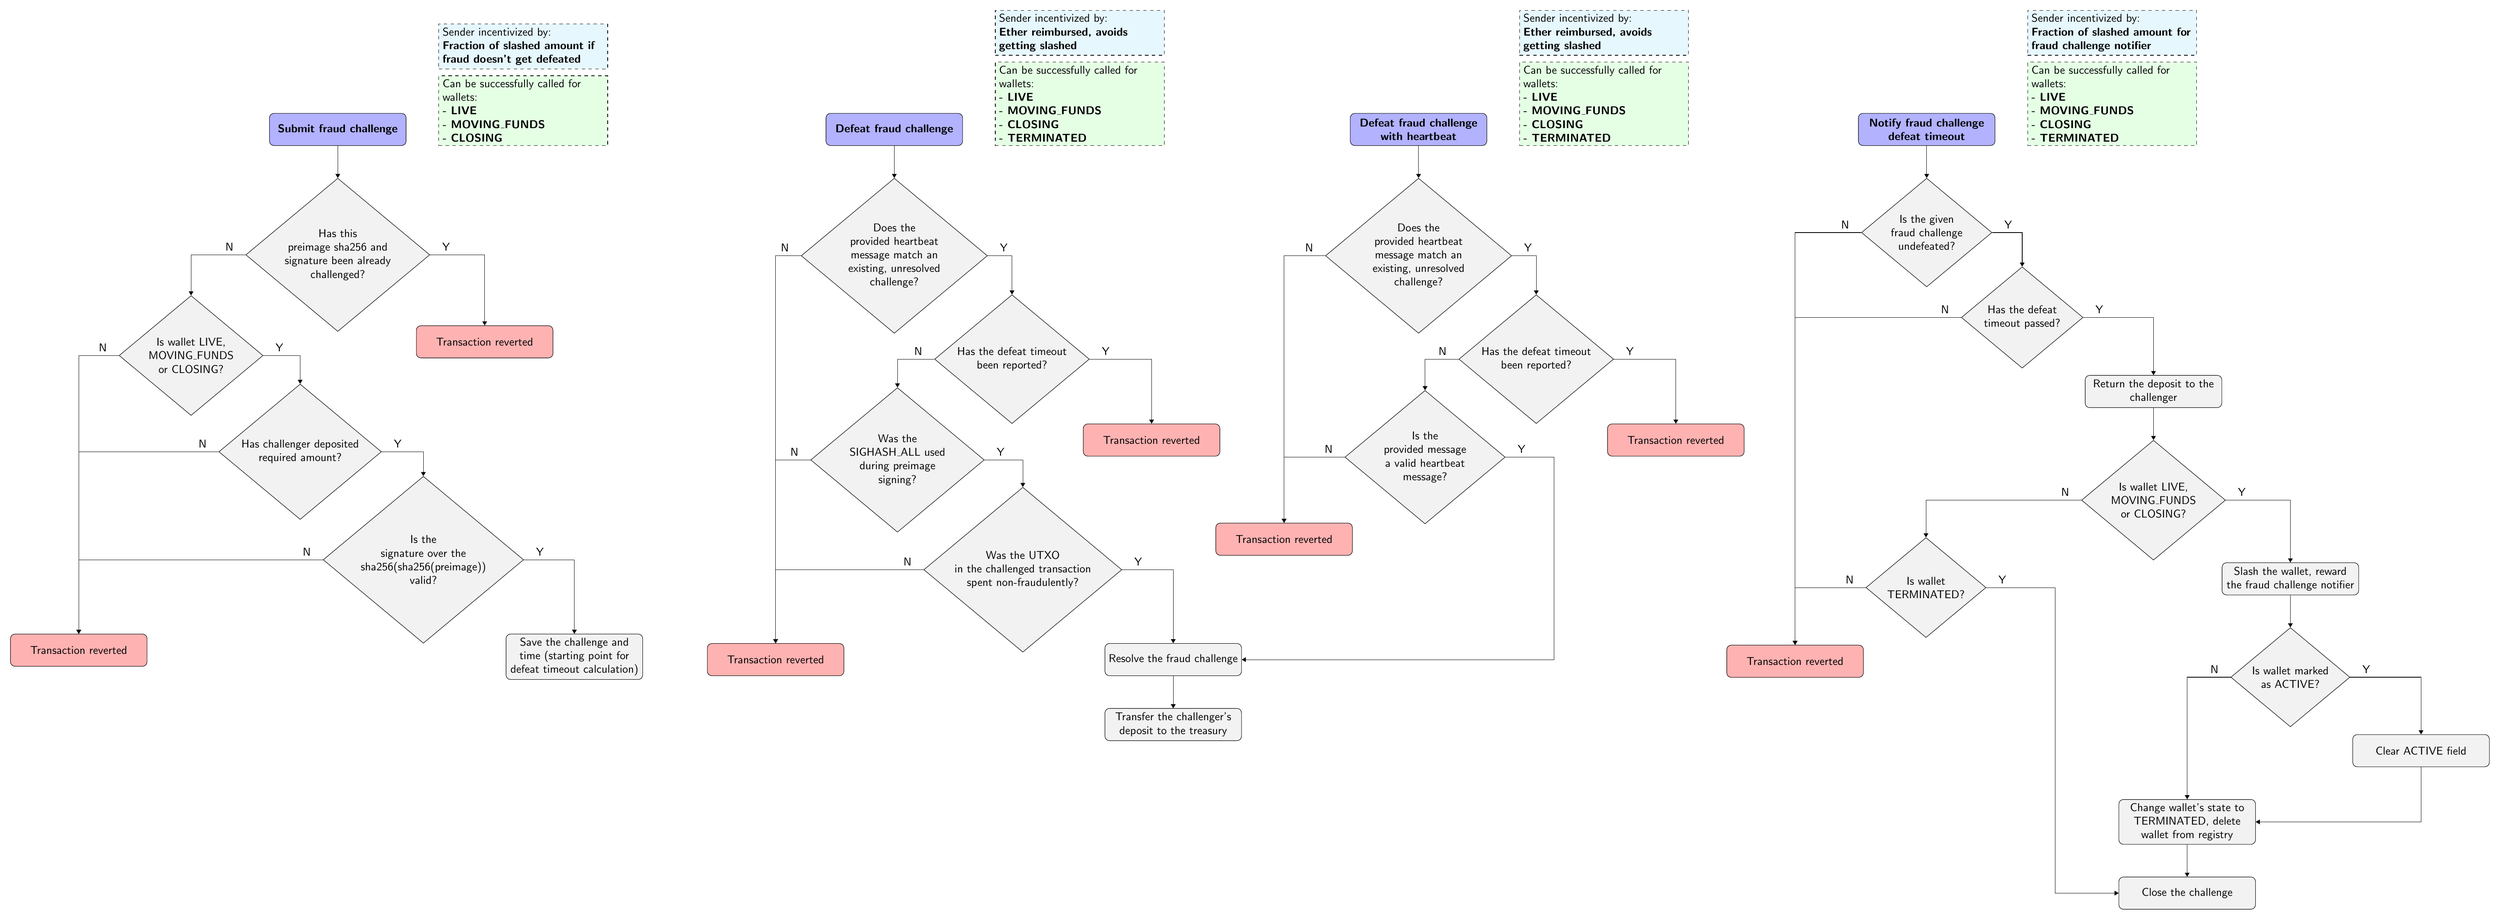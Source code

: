 % TIP: To generate `.pdf` file out of this `.tikz` file run:
% `pdflatex filename.tikz`.
% To install `pdflatex` on MacOS either run `brew install --cask mactex` (not
% recommended, downloads 4GB of data) or install `basictex` distribution plus
% needed packages (recommended, downloads only essential packages):
% ```
% brew install --cask basictex
% sudo tlmgr update --self
% sudo tlmgr install standalone
% sudo tlmgr install comment
% pdflatex <filename>.tikz
%```
% 
% To generate `.png` file out of `.pdf` on MacOS run:
% `convert -density 300 <filename>.pdf -resize 50% <filename>.png`.
% This requires installation of the `imagemagick` tool:
% `brew install imagemagick`.

\documentclass{standalone}%
\usepackage{tikz}%
\usetikzlibrary{positioning,shapes,arrows.meta,chains}%

% These commands are used to draw arrow labels
\newcommand{\yes}{node [auto, pos=0, xshift=5mm]{Y}}%
\newcommand{\no}{node [auto, swap, pos=0, xshift=-5mm]{N}}%

% We need layers to draw the background
\pgfdeclarelayer{background}%
\pgfsetlayers{background,main}%

\begin{document}%
\begin{tikzpicture}[
% Specify styles for nodes:
    base/.style = {rectangle, rounded corners, draw=black,
                   minimum width=4cm, minimum height=1cm,
                   text centered, text width=4cm, align=flush center},
   start/.style = {base, fill=blue!30},
  revert/.style = {base, fill=red!30},
  action/.style = {base, fill=black!5},
   check/.style = {diamond, aspect=1.2, draw=black, fill=black!5,
                   minimum width=1cm, align=center},
   note1/.style = {rectangle, draw, dashed, fill=green!10,
                   align=flush left, text width=5cm},
   note2/.style = {rectangle, draw, dashed, fill=cyan!10,
                   align=flush left, text width=5cm},
              > = Triangle,                  % defines the arrow tip style when `->` is used
           font = \sffamily,
]

% FRAUD CHALLENGE
% Nodes
\node[start]                                                     (fc_start)   {\textbf{Submit fraud challenge}};
\node[check, below=of fc_start]                                  (fc_check1)  {Has this\\ preimage sha256 and\\ signature been already\\ challenged?};
\node[revert, below right=of fc_check1]                          (fc_revert1) {Transaction reverted};
\node[check, below left=of fc_check1, xshift=-1cm]               (fc_check2)  {Is wallet LIVE,\\ MOVING\_FUNDS\\ or CLOSING?};
\node[check, below right=of fc_check2]                           (fc_check3)  {Has challenger deposited\\ required amount?};
\node[check, below right=of fc_check3]                           (fc_check4)  {Is the\\ signature over the\\ sha256(sha256(preimage))\\ valid?};
\node[revert, below left=of fc_check4, xshift=-6cm]              (fc_revert2) {Transaction reverted};
\node[action, below right=of fc_check4]                          (fc_action1) {Save the challenge and time (starting point for defeat timeout calculation)};
\node[note1, right=of fc_start.south east, anchor=south west]    (fc_note1)   {Can be successfully called for wallets:\\
                                                                               \textbf{- LIVE\\
                                                                               - MOVING\_FUNDS\\
                                                                               - CLOSING}};
\node[note2, above=of fc_note1.north, anchor=south, yshift=-8mm] (fc_note2)   {Sender incentivized by:\\ \textbf{Fraction of slashed amount if fraud doesn't get defeated}};

% Arrows
\draw[->] (fc_start)   -- (fc_check1);
\draw[->] (fc_check1)  -| (fc_check2)  \no;
\draw[->] (fc_check1)  -| (fc_revert1) \yes;
\draw[->] (fc_check2)  -| (fc_revert2) \no;
\draw[->] (fc_check2)  -| (fc_check3)  \yes;
\draw[->] (fc_check3)  -| (fc_revert2) \no;
\draw[->] (fc_check3)  -| (fc_check4)  \yes;
\draw[->] (fc_check4)  -| (fc_revert2) \no;
\draw[->] (fc_check4)  -| (fc_action1) \yes;


% DEFEAT FRAUD CHALLENGE
% Nodes
\node[start, right=of fc_start, xshift=120mm]                    (df_start)   {\textbf{Defeat fraud challenge}};
\node[check, below=of df_start]                                  (df_check1)  {Does the\\ provided heartbeat\\ message match an\\ existing, unresolved\\ challenge?};
\node[check, below right=of df_check1]                           (df_check2)  {Has the defeat timeout\\ been reported?};
\node[check, below left=of df_check2]                            (df_check3)  {Was the\\ SIGHASH\_ALL used\\ during preimage\\ signing?};
\node[revert, below right=of df_check2]                          (df_revert1) {Transaction reverted};
\node[check, below right=of df_check3]                           (df_check4)  {Was the UTXO\\ in the challenged transaction\\ spent non-fraudulently?};
\node[revert, below left=of df_check4, xshift=-3cm]                           (df_revert2) {Transaction reverted};
\node[action, below right=of df_check4]                          (df_action1) {Resolve the fraud challenge};
\node[action, below=of df_action1]                               (df_action2) {Transfer the challenger's deposit to the treasury};
\node[note1, right=of df_start.south east, anchor=south west]    (df_note1)   {Can be successfully called for wallets:\\ 
                                                                               \textbf{- LIVE\\
                                                                               - MOVING\_FUNDS\\
                                                                               - CLOSING\\
                                                                               - TERMINATED}};
\node[note2, above=of df_note1.north, anchor=south, yshift=-8mm] (df_note2)   {Sender incentivized by:\\ \textbf{Ether reimbursed, avoids getting slashed}};

% Arrows
\draw[->] (df_start)   -- (df_check1);
\draw[->] (df_check1)  -| (df_revert2) \no;
\draw[->] (df_check1)  -| (df_check2)  \yes;
\draw[->] (df_check2)  -| (df_check3)  \no;
\draw[->] (df_check2)  -| (df_revert1) \yes;
\draw[->] (df_check3)  -| (df_revert2) \no;
\draw[->] (df_check3)  -| (df_check4)  \yes;
\draw[->] (df_check4)  -| (df_revert2) \no;
\draw[->] (df_check4)  -| (df_action1) \yes;
\draw[->] (df_action1) -- (df_action2);


% DEFEAT FRAUD CHALLENGE WITH HEARTBEAT
% Nodes
\node[start, right=of df_start, xshift=110mm]                      (dfwt_start)   {\textbf{Defeat fraud challenge with heartbeat}};
\node[check, below=of dfwt_start]                                  (dfwt_check1)  {Does the\\ provided heartbeat\\ message match an\\ existing, unresolved\\ challenge?};
\node[check, below right=of dfwt_check1]                           (dfwt_check2)  {Has the defeat timeout\\ been reported?};
\node[check, below left=of dfwt_check2]                            (dfwt_check3)  {Is the\\ provided message\\ a valid heartbeat\\ message?};
\node[revert, below right=of dfwt_check2]                          (dfwt_revert1) {Transaction reverted};
\node[revert, below left=of dfwt_check3]                           (dfwt_revert2) {Transaction reverted};
\node[note1, right=of dfwt_start.south east, anchor=south west]    (dfwt_note1)   {Can be successfully called for wallets:\\ 
                                                                                   \textbf{- LIVE\\
                                                                                   - MOVING\_FUNDS\\
                                                                                   - CLOSING\\
                                                                                   - TERMINATED}};
\node[note2, above=of dfwt_note1.north, anchor=south, yshift=-8mm] (dfwt_note2)   {Sender incentivized by:\\ \textbf{Ether reimbursed, avoids getting slashed}};

% Arrows
% In places where arrows needs to bend more than once, we force the lines to
% pass through intermediary points. 
% (a,b) - sets point at an exact (a,b) coordinate
% +(a,b) - sets point at current point and moves it by (a,b) vector, but doesn't
%          remember the position afterwards
% ++(a,b) - sets point at current point and moves it by (a,b) vector and
%           remembers the position afterwards
% To ease edition of the diagram in the future, usage of relative values is
% recommended.
\draw[->] (dfwt_start)   --                (dfwt_check1);
\draw[->] (dfwt_check1)  -|                (dfwt_revert2) \no;
\draw[->] (dfwt_check1)  -|                (dfwt_check2)  \yes;
\draw[->] (dfwt_check2)  -|                (dfwt_check3)  \no;
\draw[->] (dfwt_check2)  -|                (dfwt_revert1) \yes;
\draw[->] (dfwt_check3)  -|                (dfwt_revert2) \no;
\draw[->] (dfwt_check3)  -- +(4,0) \yes |- (df_action1);
\draw[->] (df_action1)   --                (df_action2);


% FRAUD DEFEAT TIMEOUT
% Nodes
\node[start, right=of dfwt_start, xshift=105mm]                   (fdt_start)   {\textbf{Notify fraud challenge defeat timeout}};
\node[check, below=of fdt_start]                                  (fdt_check1)  {Is the given\\ fraud challenge\\ undefeated?};
\node[check, below right=of fdt_check1]                           (fdt_check2)  {Has the defeat \\ timeout passed?};
\node[action, below right=of fdt_check2]                          (fdt_action1) {Return the deposit to the challenger};
\node[check, below=of fdt_action1]                                (fdt_check3)  {Is wallet LIVE,\\ MOVING\_FUNDS\\ or CLOSING?};
\node[check, below left=of fdt_check3, xshift=-40mm]              (fdt_check4)  {Is wallet\\ TERMINATED?};
\node[revert, below left=of fdt_check4]                           (fdt_revert1) {Transaction reverted};
\node[action, below right=of fdt_check3]                          (fdt_action2) {Slash the wallet, reward the fraud challenge notifier};
\node[check, below=of fdt_action2]                                (fdt_check5)  {Is wallet marked\\ as ACTIVE?};
\node[action, below right=of fdt_check5]                          (fdt_action3) {Clear ACTIVE field};
\node[action, below left=of fdt_action3, xshift=-20mm]            (fdt_action4) {Change wallet's state to TERMINATED, delete wallet from registry};
\node[action, below=of fdt_action4]                               (fdt_action5) {Close the challenge};
\node[note1, right=of fdt_start.south east, anchor=south west]    (fdt_note1)   {Can be successfully called for wallets:\\ 
                                                                                 \textbf{- LIVE\\
                                                                                 - MOVING\_FUNDS\\
                                                                                 - CLOSING\\
                                                                                 - TERMINATED}};
\node[note2, above=of fdt_note1.north, anchor=south, yshift=-8mm] (fdt_note2)   {Sender incentivized by:\\ \textbf{Fraction of slashed amount for fraud challenge notifier}};

% Arrows
\draw[->] (fdt_start)   --                (fdt_check1);
\draw[->] (fdt_check1)  -|                (fdt_revert1)       \no;
\draw[->] (fdt_check1)  -|                (fdt_check2)        \yes;
\draw[->] (fdt_check2)  -|                (fdt_revert1)       \no;
\draw[->] (fdt_check2)  -|                (fdt_action1)       \yes;
\draw[->] (fdt_action1) --                (fdt_check3);
\draw[->] (fdt_check3)  -|                (fdt_check4)        \no;
\draw[->] (fdt_check3)  -|                (fdt_action2)       \yes;
\draw[->] (fdt_check4)  -|                (fdt_revert1)       \no;
\draw[->] (fdt_check4)  -| +(4,0) \yes |- (fdt_action5.west);
\draw[->] (fdt_action2) --                (fdt_check5);
\draw[->] (fdt_check5)  -|                (fdt_action4)       \no;
\draw[->] (fdt_check5)  -|                (fdt_action3)       \yes;
\draw[->] (fdt_action3) |-                (fdt_action4);
\draw[->] (fdt_action4) --                (fdt_action5);


% BACKGROUND
% To draw the background behind the nodes and other objects we use pgf layers. 
% We calculate top left and bottom right corners position of current canvas and
% construct white background between those points expanded by some small amount.
% This gives us nice little margin around the diagram.

\begin{pgfonlayer}{background}
  \path (current bounding box.north west)+(-0.2,0.2) node (a) {};
  \path (current bounding box.south east)+(0.2,-0.2) node (b) {};
  \path[fill=white] (a) rectangle (b);
\end{pgfonlayer}

\end{tikzpicture}
\end{document}
